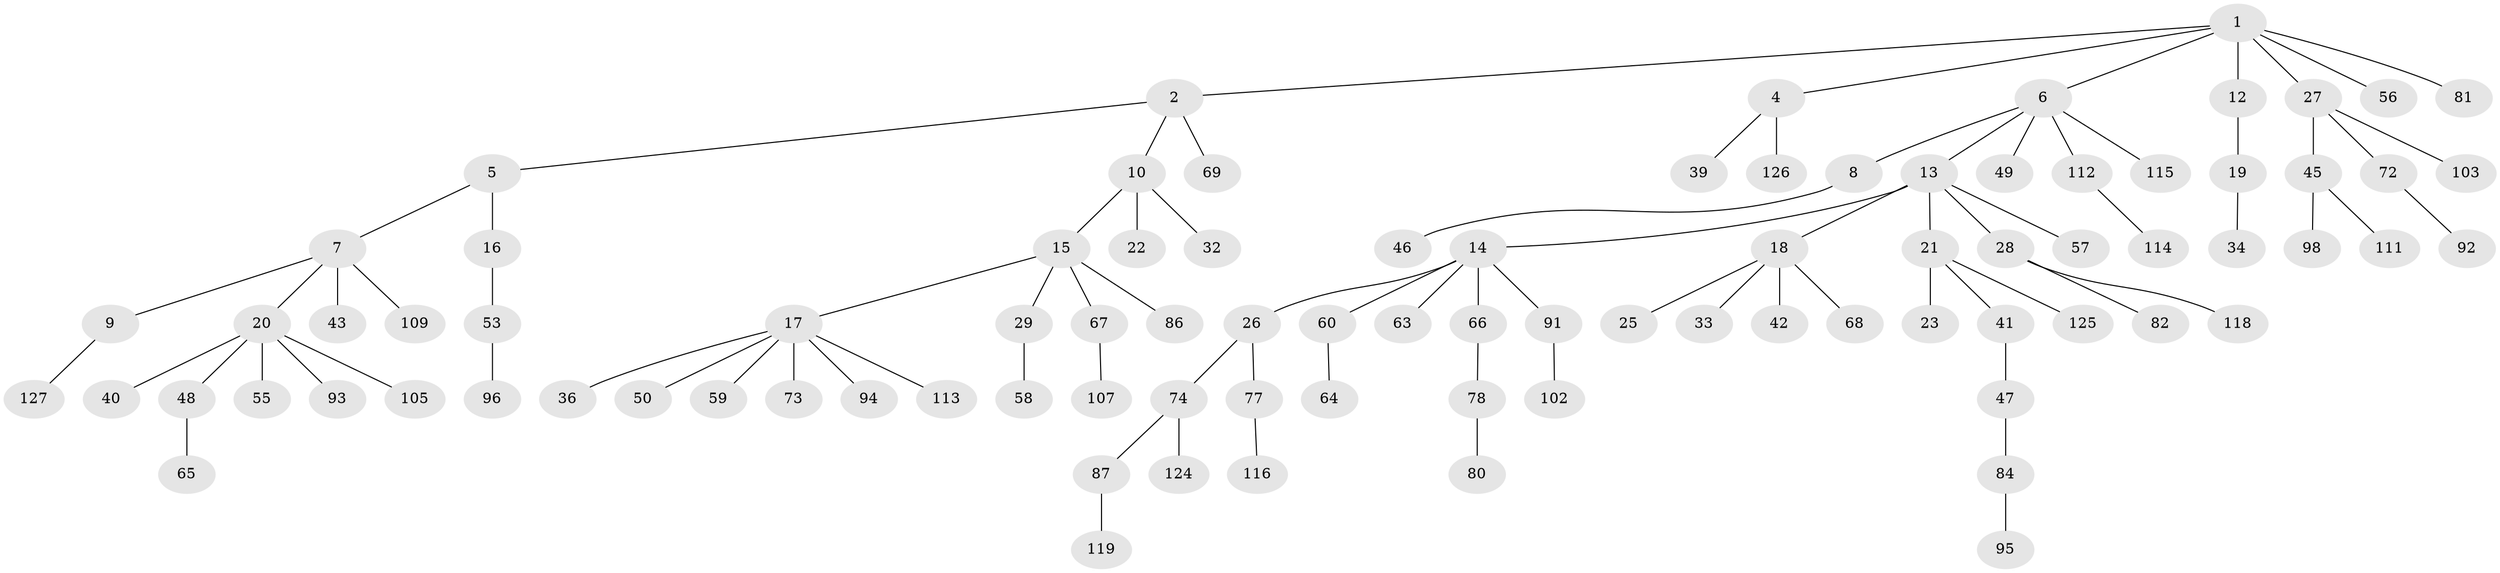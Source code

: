 // Generated by graph-tools (version 1.1) at 2025/52/02/27/25 19:52:13]
// undirected, 90 vertices, 89 edges
graph export_dot {
graph [start="1"]
  node [color=gray90,style=filled];
  1 [super="+52"];
  2 [super="+3"];
  4 [super="+75"];
  5 [super="+44"];
  6 [super="+35"];
  7 [super="+11"];
  8;
  9;
  10;
  12;
  13;
  14 [super="+83"];
  15 [super="+79"];
  16;
  17 [super="+37"];
  18 [super="+89"];
  19 [super="+24"];
  20 [super="+31"];
  21 [super="+88"];
  22 [super="+54"];
  23 [super="+99"];
  25 [super="+97"];
  26 [super="+70"];
  27 [super="+30"];
  28 [super="+51"];
  29 [super="+38"];
  32 [super="+110"];
  33;
  34;
  36 [super="+100"];
  39;
  40;
  41 [super="+117"];
  42;
  43;
  45 [super="+108"];
  46;
  47;
  48;
  49;
  50;
  53 [super="+123"];
  55;
  56;
  57 [super="+62"];
  58 [super="+121"];
  59 [super="+61"];
  60 [super="+71"];
  63;
  64;
  65;
  66;
  67 [super="+85"];
  68;
  69;
  72 [super="+76"];
  73 [super="+122"];
  74 [super="+101"];
  77 [super="+90"];
  78;
  80;
  81;
  82;
  84;
  86;
  87 [super="+104"];
  91;
  92;
  93 [super="+120"];
  94;
  95 [super="+106"];
  96;
  98;
  102;
  103;
  105;
  107;
  109;
  111;
  112;
  113;
  114;
  115;
  116;
  118 [super="+128"];
  119;
  124;
  125;
  126;
  127;
  1 -- 2;
  1 -- 4;
  1 -- 6;
  1 -- 12;
  1 -- 27;
  1 -- 81;
  1 -- 56;
  2 -- 10;
  2 -- 5;
  2 -- 69;
  4 -- 39;
  4 -- 126;
  5 -- 7;
  5 -- 16;
  6 -- 8;
  6 -- 13;
  6 -- 112;
  6 -- 49;
  6 -- 115;
  7 -- 9;
  7 -- 20;
  7 -- 43;
  7 -- 109;
  8 -- 46;
  9 -- 127;
  10 -- 15;
  10 -- 22;
  10 -- 32;
  12 -- 19;
  13 -- 14;
  13 -- 18;
  13 -- 21;
  13 -- 28;
  13 -- 57;
  14 -- 26;
  14 -- 60;
  14 -- 63;
  14 -- 66;
  14 -- 91;
  15 -- 17;
  15 -- 29;
  15 -- 67;
  15 -- 86;
  16 -- 53;
  17 -- 36;
  17 -- 50;
  17 -- 59;
  17 -- 73;
  17 -- 94;
  17 -- 113;
  18 -- 25;
  18 -- 33;
  18 -- 42;
  18 -- 68;
  19 -- 34;
  20 -- 40;
  20 -- 55;
  20 -- 105;
  20 -- 48;
  20 -- 93;
  21 -- 23;
  21 -- 41;
  21 -- 125;
  26 -- 74;
  26 -- 77;
  27 -- 72;
  27 -- 103;
  27 -- 45;
  28 -- 82;
  28 -- 118;
  29 -- 58;
  41 -- 47;
  45 -- 98;
  45 -- 111;
  47 -- 84;
  48 -- 65;
  53 -- 96;
  60 -- 64;
  66 -- 78;
  67 -- 107;
  72 -- 92;
  74 -- 87;
  74 -- 124;
  77 -- 116;
  78 -- 80;
  84 -- 95;
  87 -- 119;
  91 -- 102;
  112 -- 114;
}
